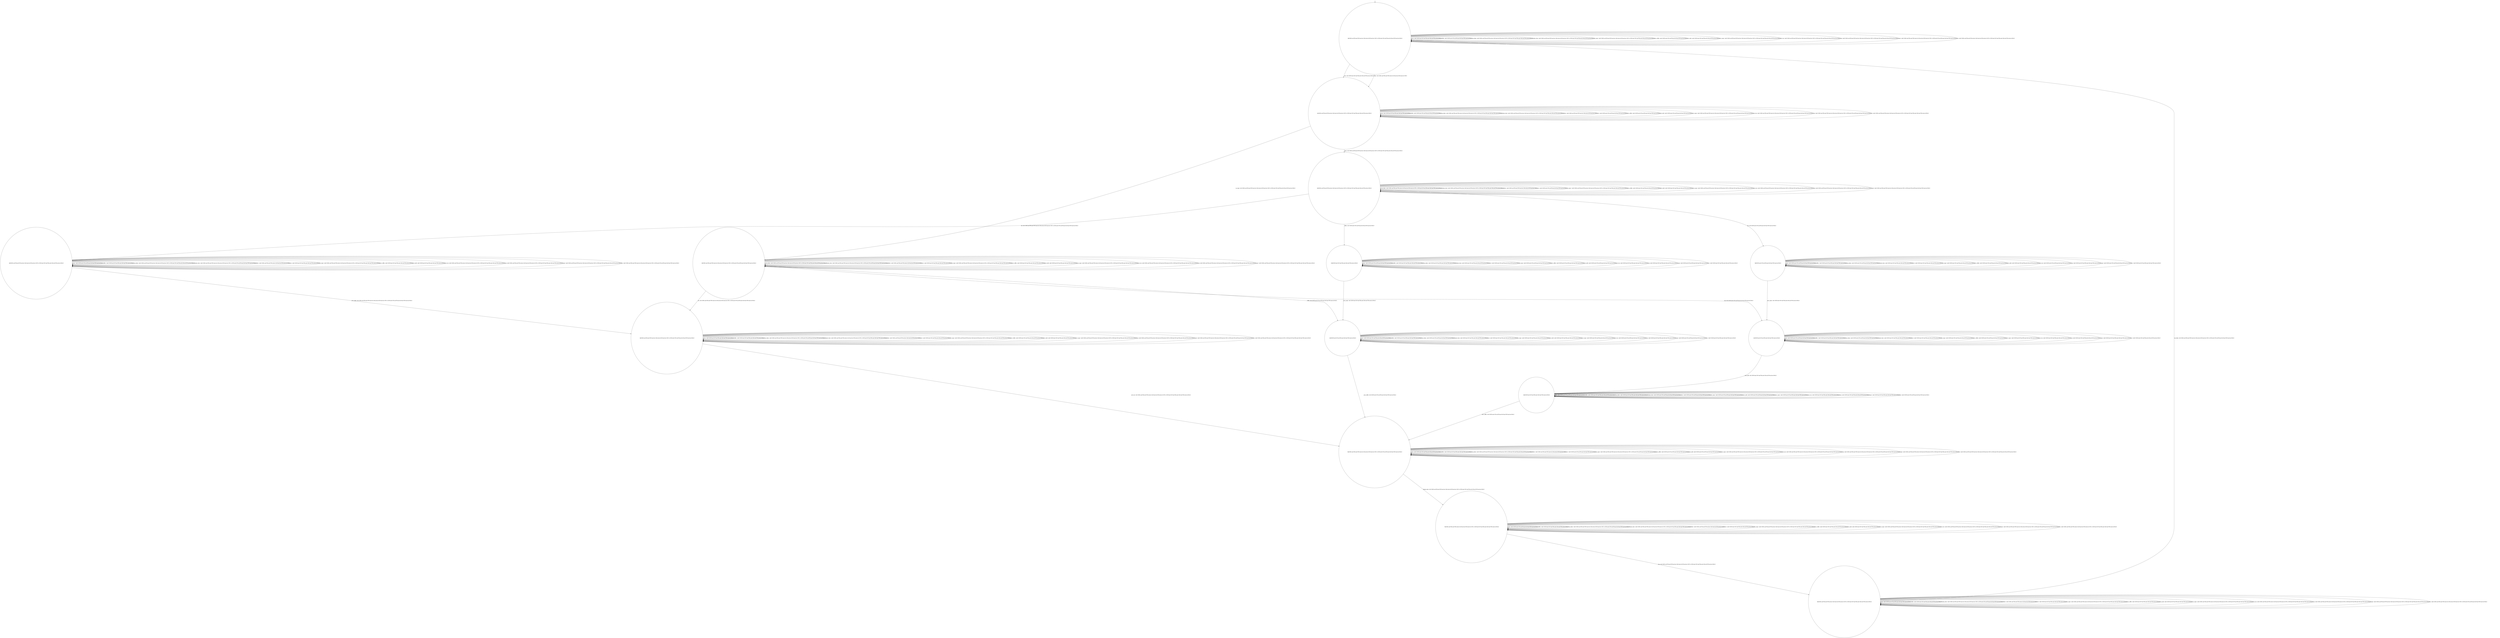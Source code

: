 digraph g {
	edge [lblstyle="above, sloped"];
	s0 [shape="circle" label="0@[((DOL and TEA and TON and not CAP and not EUR and not COF) or (EUR and COF and TEA and CAP and TON and not DOL))]"];
	s1 [shape="circle" label="1@[((DOL and TEA and TON and not CAP and not EUR and not COF) or (EUR and COF and TEA and CAP and TON and not DOL))]"];
	s2 [shape="circle" label="2@[((DOL and TEA and TON and not CAP and not EUR and not COF) or (EUR and COF and TEA and CAP and TON and not DOL))]"];
	s3 [shape="circle" label="3@[((DOL and TEA and TON and not CAP and not EUR and not COF) or (EUR and COF and TEA and CAP and TON and not DOL))]"];
	s4 [shape="circle" label="4@[((DOL and TEA and TON and not CAP and not EUR and not COF) or (EUR and COF and TEA and CAP and TON and not DOL))]"];
	s5 [shape="circle" label="5@[((DOL and TEA and TON and not CAP and not EUR and not COF) or (EUR and COF and TEA and CAP and TON and not DOL))]"];
	s6 [shape="circle" label="6@[((DOL and TEA and TON and not CAP and not EUR and not COF) or (EUR and COF and TEA and CAP and TON and not DOL))]"];
	s7 [shape="circle" label="7@[((DOL and TEA and TON and not CAP and not EUR and not COF) or (EUR and COF and TEA and CAP and TON and not DOL))]"];
	s8 [shape="circle" label="8@[((DOL and TEA and TON and not CAP and not EUR and not COF) or (EUR and COF and TEA and CAP and TON and not DOL))]"];
	s9 [shape="circle" label="9@[((EUR and COF and TEA and CAP and TON and not DOL))]"];
	s10 [shape="circle" label="10@[((EUR and COF and TEA and CAP and TON and not DOL))]"];
	s11 [shape="circle" label="11@[((EUR and COF and TEA and CAP and TON and not DOL))]"];
	s12 [shape="circle" label="12@[((EUR and COF and TEA and CAP and TON and not DOL))]"];
	s13 [shape="circle" label="13@[((EUR and COF and TEA and CAP and TON and not DOL))]"];
	s0 -> s0 [label="cap / nok() [((EUR and COF and TEA and CAP and TON and not DOL))]"];
	s0 -> s0 [label="coffee / nok() [((EUR and COF and TEA and CAP and TON and not DOL))]"];
	s0 -> s0 [label="cup_taken / nok() [((DOL and TEA and TON and not CAP and not EUR and not COF) or (EUR and COF and TEA and CAP and TON and not DOL))]"];
	s0 -> s0 [label="display_done / nok() [((DOL and TEA and TON and not CAP and not EUR and not COF) or (EUR and COF and TEA and CAP and TON and not DOL))]"];
	s0 -> s1 [label="dollar / ok() [((DOL and TEA and TON and not CAP and not EUR and not COF))]"];
	s0 -> s1 [label="euro / ok() [((EUR and COF and TEA and CAP and TON and not DOL))]"];
	s0 -> s0 [label="no_sugar / nok() [((DOL and TEA and TON and not CAP and not EUR and not COF) or (EUR and COF and TEA and CAP and TON and not DOL))]"];
	s0 -> s0 [label="pour_coffee / nok() [((EUR and COF and TEA and CAP and TON and not DOL))]"];
	s0 -> s0 [label="pour_milk / nok() [((EUR and COF and TEA and CAP and TON and not DOL))]"];
	s0 -> s0 [label="pour_sugar / nok() [((DOL and TEA and TON and not CAP and not EUR and not COF) or (EUR and COF and TEA and CAP and TON and not DOL))]"];
	s0 -> s0 [label="pour_tea / nok() [((DOL and TEA and TON and not CAP and not EUR and not COF) or (EUR and COF and TEA and CAP and TON and not DOL))]"];
	s0 -> s0 [label="ring / nok() [((DOL and TEA and TON and not CAP and not EUR and not COF) or (EUR and COF and TEA and CAP and TON and not DOL))]"];
	s0 -> s0 [label="sugar / nok() [((DOL and TEA and TON and not CAP and not EUR and not COF) or (EUR and COF and TEA and CAP and TON and not DOL))]"];
	s0 -> s0 [label="tea / nok() [((DOL and TEA and TON and not CAP and not EUR and not COF) or (EUR and COF and TEA and CAP and TON and not DOL))]"];
	s1 -> s1 [label="cap / nok() [((EUR and COF and TEA and CAP and TON and not DOL))]"];
	s1 -> s1 [label="coffee / nok() [((EUR and COF and TEA and CAP and TON and not DOL))]"];
	s1 -> s1 [label="cup_taken / nok() [((DOL and TEA and TON and not CAP and not EUR and not COF) or (EUR and COF and TEA and CAP and TON and not DOL))]"];
	s1 -> s1 [label="display_done / nok() [((DOL and TEA and TON and not CAP and not EUR and not COF) or (EUR and COF and TEA and CAP and TON and not DOL))]"];
	s1 -> s1 [label="dollar / nok() [((DOL and TEA and TON and not CAP and not EUR and not COF))]"];
	s1 -> s1 [label="euro / nok() [((EUR and COF and TEA and CAP and TON and not DOL))]"];
	s1 -> s2 [label="no_sugar / ok() [((DOL and TEA and TON and not CAP and not EUR and not COF) or (EUR and COF and TEA and CAP and TON and not DOL))]"];
	s1 -> s1 [label="pour_coffee / nok() [((EUR and COF and TEA and CAP and TON and not DOL))]"];
	s1 -> s1 [label="pour_milk / nok() [((EUR and COF and TEA and CAP and TON and not DOL))]"];
	s1 -> s1 [label="pour_sugar / nok() [((DOL and TEA and TON and not CAP and not EUR and not COF) or (EUR and COF and TEA and CAP and TON and not DOL))]"];
	s1 -> s1 [label="pour_tea / nok() [((DOL and TEA and TON and not CAP and not EUR and not COF) or (EUR and COF and TEA and CAP and TON and not DOL))]"];
	s1 -> s1 [label="ring / nok() [((DOL and TEA and TON and not CAP and not EUR and not COF) or (EUR and COF and TEA and CAP and TON and not DOL))]"];
	s1 -> s3 [label="sugar / ok() [((DOL and TEA and TON and not CAP and not EUR and not COF) or (EUR and COF and TEA and CAP and TON and not DOL))]"];
	s1 -> s1 [label="tea / nok() [((DOL and TEA and TON and not CAP and not EUR and not COF) or (EUR and COF and TEA and CAP and TON and not DOL))]"];
	s2 -> s11 [label="cap / ok() [((EUR and COF and TEA and CAP and TON and not DOL))]"];
	s2 -> s12 [label="coffee / ok() [((EUR and COF and TEA and CAP and TON and not DOL))]"];
	s2 -> s2 [label="cup_taken / nok() [((DOL and TEA and TON and not CAP and not EUR and not COF) or (EUR and COF and TEA and CAP and TON and not DOL))]"];
	s2 -> s2 [label="display_done / nok() [((DOL and TEA and TON and not CAP and not EUR and not COF) or (EUR and COF and TEA and CAP and TON and not DOL))]"];
	s2 -> s2 [label="dollar / nok() [((DOL and TEA and TON and not CAP and not EUR and not COF))]"];
	s2 -> s2 [label="euro / nok() [((EUR and COF and TEA and CAP and TON and not DOL))]"];
	s2 -> s2 [label="no_sugar / nok() [((DOL and TEA and TON and not CAP and not EUR and not COF) or (EUR and COF and TEA and CAP and TON and not DOL))]"];
	s2 -> s2 [label="pour_coffee / nok() [((EUR and COF and TEA and CAP and TON and not DOL))]"];
	s2 -> s2 [label="pour_milk / nok() [((EUR and COF and TEA and CAP and TON and not DOL))]"];
	s2 -> s2 [label="pour_sugar / nok() [((DOL and TEA and TON and not CAP and not EUR and not COF) or (EUR and COF and TEA and CAP and TON and not DOL))]"];
	s2 -> s2 [label="pour_tea / nok() [((DOL and TEA and TON and not CAP and not EUR and not COF) or (EUR and COF and TEA and CAP and TON and not DOL))]"];
	s2 -> s2 [label="ring / nok() [((DOL and TEA and TON and not CAP and not EUR and not COF) or (EUR and COF and TEA and CAP and TON and not DOL))]"];
	s2 -> s2 [label="sugar / void() [((DOL and TEA and TON and not CAP and not EUR and not COF) or (EUR and COF and TEA and CAP and TON and not DOL))]"];
	s2 -> s5 [label="tea / ok() [((DOL and TEA and TON and not CAP and not EUR and not COF) or (EUR and COF and TEA and CAP and TON and not DOL))]"];
	s3 -> s9 [label="cap / ok() [((EUR and COF and TEA and CAP and TON and not DOL))]"];
	s3 -> s10 [label="coffee / ok() [((EUR and COF and TEA and CAP and TON and not DOL))]"];
	s3 -> s3 [label="cup_taken / nok() [((DOL and TEA and TON and not CAP and not EUR and not COF) or (EUR and COF and TEA and CAP and TON and not DOL))]"];
	s3 -> s3 [label="display_done / nok() [((DOL and TEA and TON and not CAP and not EUR and not COF) or (EUR and COF and TEA and CAP and TON and not DOL))]"];
	s3 -> s3 [label="dollar / nok() [((DOL and TEA and TON and not CAP and not EUR and not COF))]"];
	s3 -> s3 [label="euro / nok() [((EUR and COF and TEA and CAP and TON and not DOL))]"];
	s3 -> s3 [label="no_sugar / void() [((DOL and TEA and TON and not CAP and not EUR and not COF) or (EUR and COF and TEA and CAP and TON and not DOL))]"];
	s3 -> s3 [label="pour_coffee / nok() [((EUR and COF and TEA and CAP and TON and not DOL))]"];
	s3 -> s3 [label="pour_milk / nok() [((EUR and COF and TEA and CAP and TON and not DOL))]"];
	s3 -> s3 [label="pour_sugar / nok() [((DOL and TEA and TON and not CAP and not EUR and not COF) or (EUR and COF and TEA and CAP and TON and not DOL))]"];
	s3 -> s3 [label="pour_tea / nok() [((DOL and TEA and TON and not CAP and not EUR and not COF) or (EUR and COF and TEA and CAP and TON and not DOL))]"];
	s3 -> s3 [label="ring / nok() [((DOL and TEA and TON and not CAP and not EUR and not COF) or (EUR and COF and TEA and CAP and TON and not DOL))]"];
	s3 -> s3 [label="sugar / nok() [((DOL and TEA and TON and not CAP and not EUR and not COF) or (EUR and COF and TEA and CAP and TON and not DOL))]"];
	s3 -> s4 [label="tea / ok() [((DOL and TEA and TON and not CAP and not EUR and not COF) or (EUR and COF and TEA and CAP and TON and not DOL))]"];
	s4 -> s4 [label="cap / void() [((EUR and COF and TEA and CAP and TON and not DOL))]"];
	s4 -> s4 [label="coffee / void() [((EUR and COF and TEA and CAP and TON and not DOL))]"];
	s4 -> s4 [label="cup_taken / nok() [((DOL and TEA and TON and not CAP and not EUR and not COF) or (EUR and COF and TEA and CAP and TON and not DOL))]"];
	s4 -> s4 [label="display_done / nok() [((DOL and TEA and TON and not CAP and not EUR and not COF) or (EUR and COF and TEA and CAP and TON and not DOL))]"];
	s4 -> s4 [label="dollar / nok() [((DOL and TEA and TON and not CAP and not EUR and not COF))]"];
	s4 -> s4 [label="euro / nok() [((EUR and COF and TEA and CAP and TON and not DOL))]"];
	s4 -> s4 [label="no_sugar / nok() [((DOL and TEA and TON and not CAP and not EUR and not COF) or (EUR and COF and TEA and CAP and TON and not DOL))]"];
	s4 -> s4 [label="pour_coffee / nok() [((EUR and COF and TEA and CAP and TON and not DOL))]"];
	s4 -> s4 [label="pour_milk / nok() [((EUR and COF and TEA and CAP and TON and not DOL))]"];
	s4 -> s5 [label="pour_sugar / ok() [((DOL and TEA and TON and not CAP and not EUR and not COF) or (EUR and COF and TEA and CAP and TON and not DOL))]"];
	s4 -> s4 [label="pour_tea / nok() [((DOL and TEA and TON and not CAP and not EUR and not COF) or (EUR and COF and TEA and CAP and TON and not DOL))]"];
	s4 -> s4 [label="ring / nok() [((DOL and TEA and TON and not CAP and not EUR and not COF) or (EUR and COF and TEA and CAP and TON and not DOL))]"];
	s4 -> s4 [label="sugar / nok() [((DOL and TEA and TON and not CAP and not EUR and not COF) or (EUR and COF and TEA and CAP and TON and not DOL))]"];
	s4 -> s4 [label="tea / nok() [((DOL and TEA and TON and not CAP and not EUR and not COF) or (EUR and COF and TEA and CAP and TON and not DOL))]"];
	s5 -> s5 [label="cap / void() [((EUR and COF and TEA and CAP and TON and not DOL))]"];
	s5 -> s5 [label="coffee / void() [((EUR and COF and TEA and CAP and TON and not DOL))]"];
	s5 -> s5 [label="cup_taken / nok() [((DOL and TEA and TON and not CAP and not EUR and not COF) or (EUR and COF and TEA and CAP and TON and not DOL))]"];
	s5 -> s5 [label="display_done / nok() [((DOL and TEA and TON and not CAP and not EUR and not COF) or (EUR and COF and TEA and CAP and TON and not DOL))]"];
	s5 -> s5 [label="dollar / nok() [((DOL and TEA and TON and not CAP and not EUR and not COF))]"];
	s5 -> s5 [label="euro / nok() [((EUR and COF and TEA and CAP and TON and not DOL))]"];
	s5 -> s5 [label="no_sugar / nok() [((DOL and TEA and TON and not CAP and not EUR and not COF) or (EUR and COF and TEA and CAP and TON and not DOL))]"];
	s5 -> s5 [label="pour_coffee / nok() [((EUR and COF and TEA and CAP and TON and not DOL))]"];
	s5 -> s5 [label="pour_milk / nok() [((EUR and COF and TEA and CAP and TON and not DOL))]"];
	s5 -> s5 [label="pour_sugar / nok() [((DOL and TEA and TON and not CAP and not EUR and not COF) or (EUR and COF and TEA and CAP and TON and not DOL))]"];
	s5 -> s6 [label="pour_tea / ok() [((DOL and TEA and TON and not CAP and not EUR and not COF) or (EUR and COF and TEA and CAP and TON and not DOL))]"];
	s5 -> s5 [label="ring / nok() [((DOL and TEA and TON and not CAP and not EUR and not COF) or (EUR and COF and TEA and CAP and TON and not DOL))]"];
	s5 -> s5 [label="sugar / nok() [((DOL and TEA and TON and not CAP and not EUR and not COF) or (EUR and COF and TEA and CAP and TON and not DOL))]"];
	s5 -> s5 [label="tea / nok() [((DOL and TEA and TON and not CAP and not EUR and not COF) or (EUR and COF and TEA and CAP and TON and not DOL))]"];
	s6 -> s6 [label="cap / nok() [((EUR and COF and TEA and CAP and TON and not DOL))]"];
	s6 -> s6 [label="coffee / nok() [((EUR and COF and TEA and CAP and TON and not DOL))]"];
	s6 -> s6 [label="cup_taken / nok() [((DOL and TEA and TON and not CAP and not EUR and not COF) or (EUR and COF and TEA and CAP and TON and not DOL))]"];
	s6 -> s7 [label="display_done / ok() [((DOL and TEA and TON and not CAP and not EUR and not COF) or (EUR and COF and TEA and CAP and TON and not DOL))]"];
	s6 -> s6 [label="dollar / nok() [((DOL and TEA and TON and not CAP and not EUR and not COF))]"];
	s6 -> s6 [label="euro / nok() [((EUR and COF and TEA and CAP and TON and not DOL))]"];
	s6 -> s6 [label="no_sugar / nok() [((DOL and TEA and TON and not CAP and not EUR and not COF) or (EUR and COF and TEA and CAP and TON and not DOL))]"];
	s6 -> s6 [label="pour_coffee / nok() [((EUR and COF and TEA and CAP and TON and not DOL))]"];
	s6 -> s6 [label="pour_milk / nok() [((EUR and COF and TEA and CAP and TON and not DOL))]"];
	s6 -> s6 [label="pour_sugar / nok() [((DOL and TEA and TON and not CAP and not EUR and not COF) or (EUR and COF and TEA and CAP and TON and not DOL))]"];
	s6 -> s6 [label="pour_tea / nok() [((DOL and TEA and TON and not CAP and not EUR and not COF) or (EUR and COF and TEA and CAP and TON and not DOL))]"];
	s6 -> s6 [label="ring / nok() [((DOL and TEA and TON and not CAP and not EUR and not COF) or (EUR and COF and TEA and CAP and TON and not DOL))]"];
	s6 -> s6 [label="sugar / nok() [((DOL and TEA and TON and not CAP and not EUR and not COF) or (EUR and COF and TEA and CAP and TON and not DOL))]"];
	s6 -> s6 [label="tea / nok() [((DOL and TEA and TON and not CAP and not EUR and not COF) or (EUR and COF and TEA and CAP and TON and not DOL))]"];
	s7 -> s7 [label="cap / nok() [((EUR and COF and TEA and CAP and TON and not DOL))]"];
	s7 -> s7 [label="coffee / nok() [((EUR and COF and TEA and CAP and TON and not DOL))]"];
	s7 -> s7 [label="cup_taken / nok() [((DOL and TEA and TON and not CAP and not EUR and not COF) or (EUR and COF and TEA and CAP and TON and not DOL))]"];
	s7 -> s7 [label="display_done / nok() [((DOL and TEA and TON and not CAP and not EUR and not COF) or (EUR and COF and TEA and CAP and TON and not DOL))]"];
	s7 -> s7 [label="dollar / nok() [((DOL and TEA and TON and not CAP and not EUR and not COF))]"];
	s7 -> s7 [label="euro / nok() [((EUR and COF and TEA and CAP and TON and not DOL))]"];
	s7 -> s7 [label="no_sugar / nok() [((DOL and TEA and TON and not CAP and not EUR and not COF) or (EUR and COF and TEA and CAP and TON and not DOL))]"];
	s7 -> s7 [label="pour_coffee / nok() [((EUR and COF and TEA and CAP and TON and not DOL))]"];
	s7 -> s7 [label="pour_milk / nok() [((EUR and COF and TEA and CAP and TON and not DOL))]"];
	s7 -> s7 [label="pour_sugar / nok() [((DOL and TEA and TON and not CAP and not EUR and not COF) or (EUR and COF and TEA and CAP and TON and not DOL))]"];
	s7 -> s7 [label="pour_tea / nok() [((DOL and TEA and TON and not CAP and not EUR and not COF) or (EUR and COF and TEA and CAP and TON and not DOL))]"];
	s7 -> s8 [label="ring / ok() [((DOL and TEA and TON and not CAP and not EUR and not COF) or (EUR and COF and TEA and CAP and TON and not DOL))]"];
	s7 -> s7 [label="sugar / nok() [((DOL and TEA and TON and not CAP and not EUR and not COF) or (EUR and COF and TEA and CAP and TON and not DOL))]"];
	s7 -> s7 [label="tea / nok() [((DOL and TEA and TON and not CAP and not EUR and not COF) or (EUR and COF and TEA and CAP and TON and not DOL))]"];
	s8 -> s8 [label="cap / nok() [((EUR and COF and TEA and CAP and TON and not DOL))]"];
	s8 -> s8 [label="coffee / nok() [((EUR and COF and TEA and CAP and TON and not DOL))]"];
	s8 -> s0 [label="cup_taken / ok() [((DOL and TEA and TON and not CAP and not EUR and not COF) or (EUR and COF and TEA and CAP and TON and not DOL))]"];
	s8 -> s8 [label="display_done / nok() [((DOL and TEA and TON and not CAP and not EUR and not COF) or (EUR and COF and TEA and CAP and TON and not DOL))]"];
	s8 -> s8 [label="dollar / nok() [((DOL and TEA and TON and not CAP and not EUR and not COF))]"];
	s8 -> s8 [label="euro / nok() [((EUR and COF and TEA and CAP and TON and not DOL))]"];
	s8 -> s8 [label="no_sugar / nok() [((DOL and TEA and TON and not CAP and not EUR and not COF) or (EUR and COF and TEA and CAP and TON and not DOL))]"];
	s8 -> s8 [label="pour_coffee / nok() [((EUR and COF and TEA and CAP and TON and not DOL))]"];
	s8 -> s8 [label="pour_milk / nok() [((EUR and COF and TEA and CAP and TON and not DOL))]"];
	s8 -> s8 [label="pour_sugar / nok() [((DOL and TEA and TON and not CAP and not EUR and not COF) or (EUR and COF and TEA and CAP and TON and not DOL))]"];
	s8 -> s8 [label="pour_tea / nok() [((DOL and TEA and TON and not CAP and not EUR and not COF) or (EUR and COF and TEA and CAP and TON and not DOL))]"];
	s8 -> s8 [label="ring / nok() [((DOL and TEA and TON and not CAP and not EUR and not COF) or (EUR and COF and TEA and CAP and TON and not DOL))]"];
	s8 -> s8 [label="sugar / nok() [((DOL and TEA and TON and not CAP and not EUR and not COF) or (EUR and COF and TEA and CAP and TON and not DOL))]"];
	s8 -> s8 [label="tea / nok() [((DOL and TEA and TON and not CAP and not EUR and not COF) or (EUR and COF and TEA and CAP and TON and not DOL))]"];
	s9 -> s9 [label="cap / nok() [((EUR and COF and TEA and CAP and TON and not DOL))]"];
	s9 -> s9 [label="coffee / void() [((EUR and COF and TEA and CAP and TON and not DOL))]"];
	s9 -> s9 [label="cup_taken / nok() [((EUR and COF and TEA and CAP and TON and not DOL))]"];
	s9 -> s9 [label="display_done / nok() [((EUR and COF and TEA and CAP and TON and not DOL))]"];
	s9 -> s9 [label="euro / nok() [((EUR and COF and TEA and CAP and TON and not DOL))]"];
	s9 -> s9 [label="no_sugar / nok() [((EUR and COF and TEA and CAP and TON and not DOL))]"];
	s9 -> s9 [label="pour_coffee / nok() [((EUR and COF and TEA and CAP and TON and not DOL))]"];
	s9 -> s9 [label="pour_milk / nok() [((EUR and COF and TEA and CAP and TON and not DOL))]"];
	s9 -> s11 [label="pour_sugar / ok() [((EUR and COF and TEA and CAP and TON and not DOL))]"];
	s9 -> s9 [label="pour_tea / nok() [((EUR and COF and TEA and CAP and TON and not DOL))]"];
	s9 -> s9 [label="ring / nok() [((EUR and COF and TEA and CAP and TON and not DOL))]"];
	s9 -> s9 [label="sugar / nok() [((EUR and COF and TEA and CAP and TON and not DOL))]"];
	s9 -> s9 [label="tea / void() [((EUR and COF and TEA and CAP and TON and not DOL))]"];
	s10 -> s10 [label="cap / void() [((EUR and COF and TEA and CAP and TON and not DOL))]"];
	s10 -> s10 [label="coffee / nok() [((EUR and COF and TEA and CAP and TON and not DOL))]"];
	s10 -> s10 [label="cup_taken / nok() [((EUR and COF and TEA and CAP and TON and not DOL))]"];
	s10 -> s10 [label="display_done / nok() [((EUR and COF and TEA and CAP and TON and not DOL))]"];
	s10 -> s10 [label="euro / nok() [((EUR and COF and TEA and CAP and TON and not DOL))]"];
	s10 -> s10 [label="no_sugar / nok() [((EUR and COF and TEA and CAP and TON and not DOL))]"];
	s10 -> s10 [label="pour_coffee / nok() [((EUR and COF and TEA and CAP and TON and not DOL))]"];
	s10 -> s10 [label="pour_milk / nok() [((EUR and COF and TEA and CAP and TON and not DOL))]"];
	s10 -> s12 [label="pour_sugar / ok() [((EUR and COF and TEA and CAP and TON and not DOL))]"];
	s10 -> s10 [label="pour_tea / nok() [((EUR and COF and TEA and CAP and TON and not DOL))]"];
	s10 -> s10 [label="ring / nok() [((EUR and COF and TEA and CAP and TON and not DOL))]"];
	s10 -> s10 [label="sugar / nok() [((EUR and COF and TEA and CAP and TON and not DOL))]"];
	s10 -> s10 [label="tea / void() [((EUR and COF and TEA and CAP and TON and not DOL))]"];
	s11 -> s11 [label="cap / nok() [((EUR and COF and TEA and CAP and TON and not DOL))]"];
	s11 -> s11 [label="coffee / void() [((EUR and COF and TEA and CAP and TON and not DOL))]"];
	s11 -> s11 [label="cup_taken / nok() [((EUR and COF and TEA and CAP and TON and not DOL))]"];
	s11 -> s11 [label="display_done / nok() [((EUR and COF and TEA and CAP and TON and not DOL))]"];
	s11 -> s11 [label="euro / nok() [((EUR and COF and TEA and CAP and TON and not DOL))]"];
	s11 -> s11 [label="no_sugar / nok() [((EUR and COF and TEA and CAP and TON and not DOL))]"];
	s11 -> s11 [label="pour_coffee / nok() [((EUR and COF and TEA and CAP and TON and not DOL))]"];
	s11 -> s13 [label="pour_milk / ok() [((EUR and COF and TEA and CAP and TON and not DOL))]"];
	s11 -> s11 [label="pour_sugar / nok() [((EUR and COF and TEA and CAP and TON and not DOL))]"];
	s11 -> s11 [label="pour_tea / nok() [((EUR and COF and TEA and CAP and TON and not DOL))]"];
	s11 -> s11 [label="ring / nok() [((EUR and COF and TEA and CAP and TON and not DOL))]"];
	s11 -> s11 [label="sugar / nok() [((EUR and COF and TEA and CAP and TON and not DOL))]"];
	s11 -> s11 [label="tea / void() [((EUR and COF and TEA and CAP and TON and not DOL))]"];
	s12 -> s12 [label="cap / void() [((EUR and COF and TEA and CAP and TON and not DOL))]"];
	s12 -> s12 [label="coffee / nok() [((EUR and COF and TEA and CAP and TON and not DOL))]"];
	s12 -> s12 [label="cup_taken / nok() [((EUR and COF and TEA and CAP and TON and not DOL))]"];
	s12 -> s12 [label="display_done / nok() [((EUR and COF and TEA and CAP and TON and not DOL))]"];
	s12 -> s12 [label="euro / nok() [((EUR and COF and TEA and CAP and TON and not DOL))]"];
	s12 -> s12 [label="no_sugar / nok() [((EUR and COF and TEA and CAP and TON and not DOL))]"];
	s12 -> s6 [label="pour_coffee / ok() [((EUR and COF and TEA and CAP and TON and not DOL))]"];
	s12 -> s12 [label="pour_milk / nok() [((EUR and COF and TEA and CAP and TON and not DOL))]"];
	s12 -> s12 [label="pour_sugar / nok() [((EUR and COF and TEA and CAP and TON and not DOL))]"];
	s12 -> s12 [label="pour_tea / nok() [((EUR and COF and TEA and CAP and TON and not DOL))]"];
	s12 -> s12 [label="ring / nok() [((EUR and COF and TEA and CAP and TON and not DOL))]"];
	s12 -> s12 [label="sugar / nok() [((EUR and COF and TEA and CAP and TON and not DOL))]"];
	s12 -> s12 [label="tea / void() [((EUR and COF and TEA and CAP and TON and not DOL))]"];
	s13 -> s13 [label="cap / nok() [((EUR and COF and TEA and CAP and TON and not DOL))]"];
	s13 -> s13 [label="coffee / nok() [((EUR and COF and TEA and CAP and TON and not DOL))]"];
	s13 -> s13 [label="cup_taken / nok() [((EUR and COF and TEA and CAP and TON and not DOL))]"];
	s13 -> s13 [label="display_done / nok() [((EUR and COF and TEA and CAP and TON and not DOL))]"];
	s13 -> s13 [label="euro / nok() [((EUR and COF and TEA and CAP and TON and not DOL))]"];
	s13 -> s13 [label="no_sugar / nok() [((EUR and COF and TEA and CAP and TON and not DOL))]"];
	s13 -> s6 [label="pour_coffee / ok() [((EUR and COF and TEA and CAP and TON and not DOL))]"];
	s13 -> s13 [label="pour_milk / nok() [((EUR and COF and TEA and CAP and TON and not DOL))]"];
	s13 -> s13 [label="pour_sugar / nok() [((EUR and COF and TEA and CAP and TON and not DOL))]"];
	s13 -> s13 [label="pour_tea / nok() [((EUR and COF and TEA and CAP and TON and not DOL))]"];
	s13 -> s13 [label="ring / nok() [((EUR and COF and TEA and CAP and TON and not DOL))]"];
	s13 -> s13 [label="sugar / nok() [((EUR and COF and TEA and CAP and TON and not DOL))]"];
	s13 -> s13 [label="tea / nok() [((EUR and COF and TEA and CAP and TON and not DOL))]"];
	__start0 [label="" shape="none" width="0" height="0"];
	__start0 -> s0;
}